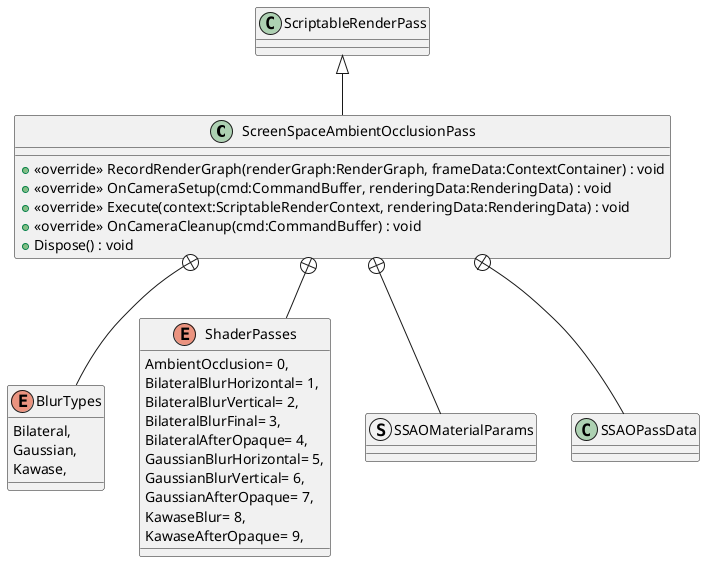 @startuml
class ScreenSpaceAmbientOcclusionPass {
    + <<override>> RecordRenderGraph(renderGraph:RenderGraph, frameData:ContextContainer) : void
    + <<override>> OnCameraSetup(cmd:CommandBuffer, renderingData:RenderingData) : void
    + <<override>> Execute(context:ScriptableRenderContext, renderingData:RenderingData) : void
    + <<override>> OnCameraCleanup(cmd:CommandBuffer) : void
    + Dispose() : void
}
enum BlurTypes {
    Bilateral,
    Gaussian,
    Kawase,
}
enum ShaderPasses {
    AmbientOcclusion= 0,
    BilateralBlurHorizontal= 1,
    BilateralBlurVertical= 2,
    BilateralBlurFinal= 3,
    BilateralAfterOpaque= 4,
    GaussianBlurHorizontal= 5,
    GaussianBlurVertical= 6,
    GaussianAfterOpaque= 7,
    KawaseBlur= 8,
    KawaseAfterOpaque= 9,
}
struct SSAOMaterialParams {
}
class SSAOPassData {
}
ScriptableRenderPass <|-- ScreenSpaceAmbientOcclusionPass
ScreenSpaceAmbientOcclusionPass +-- BlurTypes
ScreenSpaceAmbientOcclusionPass +-- ShaderPasses
ScreenSpaceAmbientOcclusionPass +-- SSAOMaterialParams
ScreenSpaceAmbientOcclusionPass +-- SSAOPassData
@enduml
